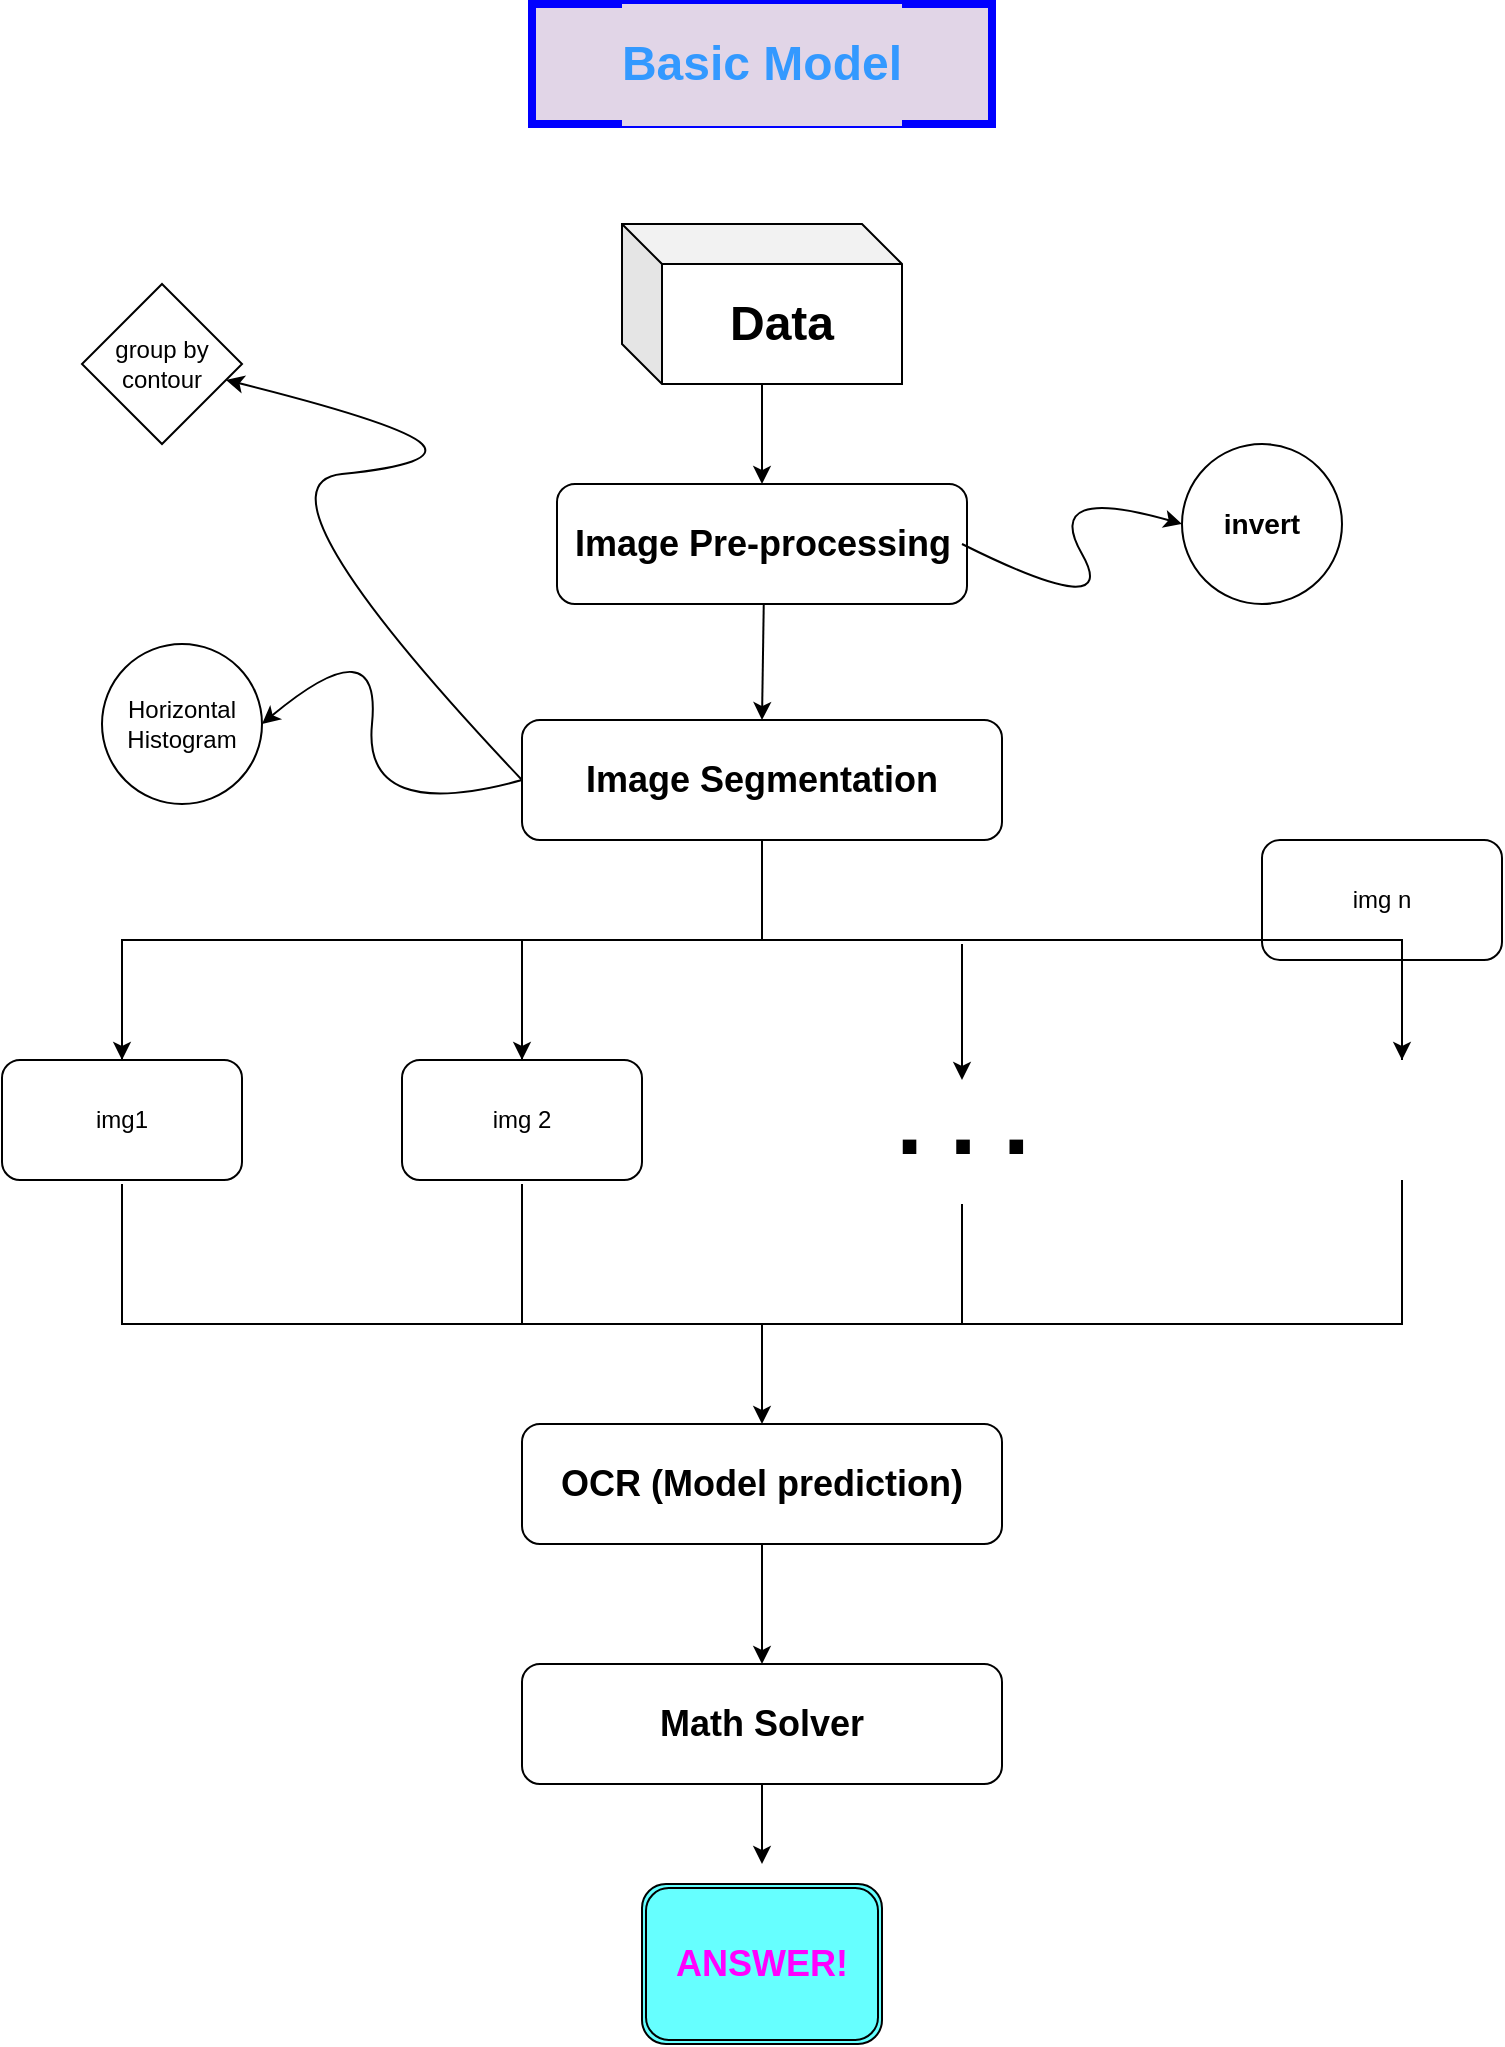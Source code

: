 <mxfile version="15.5.9" type="device"><diagram id="uxcq93h7VWjQ_e8clmhm" name="Page-1"><mxGraphModel dx="1635" dy="866" grid="1" gridSize="10" guides="1" tooltips="1" connect="1" arrows="1" fold="1" page="1" pageScale="1" pageWidth="850" pageHeight="1100" math="0" shadow="0"><root><mxCell id="0"/><mxCell id="1" parent="0"/><mxCell id="L4oeQ0pcztnb7jC02vPv-1" value="&lt;h1&gt;Data&lt;/h1&gt;" style="shape=cube;whiteSpace=wrap;html=1;boundedLbl=1;backgroundOutline=1;darkOpacity=0.05;darkOpacity2=0.1;" vertex="1" parent="1"><mxGeometry x="380" y="120" width="140" height="80" as="geometry"/></mxCell><mxCell id="L4oeQ0pcztnb7jC02vPv-3" value="&lt;h2&gt;Image Segmentation&lt;/h2&gt;" style="rounded=1;whiteSpace=wrap;html=1;" vertex="1" parent="1"><mxGeometry x="330" y="368" width="240" height="60" as="geometry"/></mxCell><mxCell id="L4oeQ0pcztnb7jC02vPv-5" value="img1" style="rounded=1;whiteSpace=wrap;html=1;" vertex="1" parent="1"><mxGeometry x="70" y="538" width="120" height="60" as="geometry"/></mxCell><mxCell id="L4oeQ0pcztnb7jC02vPv-7" value="img 2" style="rounded=1;whiteSpace=wrap;html=1;" vertex="1" parent="1"><mxGeometry x="270" y="538" width="120" height="60" as="geometry"/></mxCell><mxCell id="L4oeQ0pcztnb7jC02vPv-8" value="img n" style="rounded=1;whiteSpace=wrap;html=1;" vertex="1" parent="1"><mxGeometry x="700" y="428" width="120" height="60" as="geometry"/></mxCell><mxCell id="L4oeQ0pcztnb7jC02vPv-10" value="" style="endArrow=none;html=1;rounded=0;exitX=0.5;exitY=0;exitDx=0;exitDy=0;entryX=0.5;entryY=0;entryDx=0;entryDy=0;" edge="1" parent="1" source="L4oeQ0pcztnb7jC02vPv-5"><mxGeometry relative="1" as="geometry"><mxPoint x="350" y="608" as="sourcePoint"/><mxPoint x="770" y="538" as="targetPoint"/><Array as="points"><mxPoint x="130" y="478"/><mxPoint x="450" y="478"/><mxPoint x="770" y="478"/></Array></mxGeometry></mxCell><mxCell id="L4oeQ0pcztnb7jC02vPv-11" value="" style="endArrow=none;html=1;rounded=0;exitX=0.5;exitY=0;exitDx=0;exitDy=0;entryX=0.5;entryY=1;entryDx=0;entryDy=0;" edge="1" parent="1" source="L4oeQ0pcztnb7jC02vPv-7" target="L4oeQ0pcztnb7jC02vPv-3"><mxGeometry relative="1" as="geometry"><mxPoint x="450" y="558" as="sourcePoint"/><mxPoint x="610" y="558" as="targetPoint"/><Array as="points"><mxPoint x="330" y="478"/><mxPoint x="450" y="478"/></Array></mxGeometry></mxCell><mxCell id="L4oeQ0pcztnb7jC02vPv-14" value="" style="endArrow=classic;html=1;rounded=0;exitX=0.525;exitY=1.025;exitDx=0;exitDy=0;exitPerimeter=0;entryX=0.5;entryY=0;entryDx=0;entryDy=0;" edge="1" parent="1" target="L4oeQ0pcztnb7jC02vPv-3"><mxGeometry width="50" height="50" relative="1" as="geometry"><mxPoint x="450.875" y="310" as="sourcePoint"/><mxPoint x="590" y="618" as="targetPoint"/></mxGeometry></mxCell><mxCell id="L4oeQ0pcztnb7jC02vPv-15" value="" style="endArrow=classic;html=1;rounded=0;entryX=0.5;entryY=0;entryDx=0;entryDy=0;" edge="1" parent="1" target="L4oeQ0pcztnb7jC02vPv-5"><mxGeometry width="50" height="50" relative="1" as="geometry"><mxPoint x="130" y="478" as="sourcePoint"/><mxPoint x="620" y="538" as="targetPoint"/></mxGeometry></mxCell><mxCell id="L4oeQ0pcztnb7jC02vPv-16" value="" style="endArrow=classic;html=1;rounded=0;entryX=0.5;entryY=0;entryDx=0;entryDy=0;" edge="1" parent="1" target="L4oeQ0pcztnb7jC02vPv-7"><mxGeometry width="50" height="50" relative="1" as="geometry"><mxPoint x="330" y="478" as="sourcePoint"/><mxPoint x="680" y="558" as="targetPoint"/></mxGeometry></mxCell><mxCell id="L4oeQ0pcztnb7jC02vPv-17" value="" style="endArrow=classic;html=1;rounded=0;entryX=0.5;entryY=0;entryDx=0;entryDy=0;" edge="1" parent="1"><mxGeometry width="50" height="50" relative="1" as="geometry"><mxPoint x="770" y="478" as="sourcePoint"/><mxPoint x="770" y="538" as="targetPoint"/></mxGeometry></mxCell><mxCell id="L4oeQ0pcztnb7jC02vPv-18" value="&lt;h1&gt;. . .&lt;/h1&gt;" style="text;strokeColor=none;fillColor=none;html=1;fontSize=24;fontStyle=1;verticalAlign=middle;align=center;" vertex="1" parent="1"><mxGeometry x="500" y="548" width="100" height="40" as="geometry"/></mxCell><mxCell id="L4oeQ0pcztnb7jC02vPv-20" value="&lt;h2&gt;OCR (Model prediction)&lt;/h2&gt;" style="rounded=1;whiteSpace=wrap;html=1;" vertex="1" parent="1"><mxGeometry x="330" y="720" width="240" height="60" as="geometry"/></mxCell><mxCell id="L4oeQ0pcztnb7jC02vPv-21" value="&lt;h2&gt;Image Pre-processing&lt;/h2&gt;" style="rounded=1;whiteSpace=wrap;html=1;" vertex="1" parent="1"><mxGeometry x="347.5" y="250" width="205" height="60" as="geometry"/></mxCell><mxCell id="L4oeQ0pcztnb7jC02vPv-22" value="" style="endArrow=classic;html=1;rounded=0;exitX=0.5;exitY=1;exitDx=0;exitDy=0;exitPerimeter=0;" edge="1" parent="1" source="L4oeQ0pcztnb7jC02vPv-1" target="L4oeQ0pcztnb7jC02vPv-21"><mxGeometry width="50" height="50" relative="1" as="geometry"><mxPoint x="630" y="420" as="sourcePoint"/><mxPoint x="680" y="370" as="targetPoint"/></mxGeometry></mxCell><mxCell id="L4oeQ0pcztnb7jC02vPv-23" value="&lt;h3&gt;invert&lt;/h3&gt;" style="ellipse;whiteSpace=wrap;html=1;aspect=fixed;" vertex="1" parent="1"><mxGeometry x="660" y="230" width="80" height="80" as="geometry"/></mxCell><mxCell id="L4oeQ0pcztnb7jC02vPv-25" value="" style="curved=1;endArrow=classic;html=1;rounded=0;entryX=0;entryY=0.5;entryDx=0;entryDy=0;" edge="1" parent="1" target="L4oeQ0pcztnb7jC02vPv-23"><mxGeometry width="50" height="50" relative="1" as="geometry"><mxPoint x="550" y="280" as="sourcePoint"/><mxPoint x="670" y="300" as="targetPoint"/><Array as="points"><mxPoint x="630" y="320"/><mxPoint x="590" y="250"/></Array></mxGeometry></mxCell><mxCell id="L4oeQ0pcztnb7jC02vPv-26" value="Horizontal Histogram" style="ellipse;whiteSpace=wrap;html=1;aspect=fixed;" vertex="1" parent="1"><mxGeometry x="120" y="330" width="80" height="80" as="geometry"/></mxCell><mxCell id="L4oeQ0pcztnb7jC02vPv-28" value="" style="curved=1;endArrow=classic;html=1;rounded=0;exitX=0;exitY=0.5;exitDx=0;exitDy=0;entryX=1;entryY=0.5;entryDx=0;entryDy=0;" edge="1" parent="1" source="L4oeQ0pcztnb7jC02vPv-3" target="L4oeQ0pcztnb7jC02vPv-26"><mxGeometry width="50" height="50" relative="1" as="geometry"><mxPoint x="630" y="530" as="sourcePoint"/><mxPoint x="680" y="480" as="targetPoint"/><Array as="points"><mxPoint x="250" y="420"/><mxPoint x="260" y="320"/></Array></mxGeometry></mxCell><mxCell id="L4oeQ0pcztnb7jC02vPv-29" value="group by contour" style="rhombus;whiteSpace=wrap;html=1;" vertex="1" parent="1"><mxGeometry x="110" y="150" width="80" height="80" as="geometry"/></mxCell><mxCell id="L4oeQ0pcztnb7jC02vPv-31" value="" style="curved=1;endArrow=classic;html=1;rounded=0;exitX=0;exitY=0.5;exitDx=0;exitDy=0;" edge="1" parent="1" source="L4oeQ0pcztnb7jC02vPv-3" target="L4oeQ0pcztnb7jC02vPv-29"><mxGeometry width="50" height="50" relative="1" as="geometry"><mxPoint x="270" y="300" as="sourcePoint"/><mxPoint x="320" y="250" as="targetPoint"/><Array as="points"><mxPoint x="190" y="250"/><mxPoint x="290" y="240"/><mxPoint x="270" y="220"/></Array></mxGeometry></mxCell><mxCell id="L4oeQ0pcztnb7jC02vPv-32" value="" style="endArrow=none;html=1;rounded=0;entryX=0.5;entryY=1;entryDx=0;entryDy=0;" edge="1" parent="1"><mxGeometry width="50" height="50" relative="1" as="geometry"><mxPoint x="130" y="600" as="sourcePoint"/><mxPoint x="770" y="598" as="targetPoint"/><Array as="points"><mxPoint x="130" y="670"/><mxPoint x="450" y="670"/><mxPoint x="770" y="670"/></Array></mxGeometry></mxCell><mxCell id="L4oeQ0pcztnb7jC02vPv-33" value="" style="endArrow=classic;html=1;rounded=0;entryX=0.5;entryY=0;entryDx=0;entryDy=0;" edge="1" parent="1" target="L4oeQ0pcztnb7jC02vPv-20"><mxGeometry width="50" height="50" relative="1" as="geometry"><mxPoint x="450" y="670" as="sourcePoint"/><mxPoint x="680" y="540" as="targetPoint"/></mxGeometry></mxCell><mxCell id="L4oeQ0pcztnb7jC02vPv-34" value="" style="endArrow=none;html=1;rounded=0;" edge="1" parent="1"><mxGeometry width="50" height="50" relative="1" as="geometry"><mxPoint x="330" y="600" as="sourcePoint"/><mxPoint x="330" y="670" as="targetPoint"/></mxGeometry></mxCell><mxCell id="L4oeQ0pcztnb7jC02vPv-35" value="" style="endArrow=none;html=1;rounded=0;" edge="1" parent="1"><mxGeometry width="50" height="50" relative="1" as="geometry"><mxPoint x="550" y="670" as="sourcePoint"/><mxPoint x="550" y="610" as="targetPoint"/><Array as="points"><mxPoint x="550" y="640"/></Array></mxGeometry></mxCell><mxCell id="L4oeQ0pcztnb7jC02vPv-36" value="" style="endArrow=classic;html=1;rounded=0;" edge="1" parent="1" target="L4oeQ0pcztnb7jC02vPv-18"><mxGeometry width="50" height="50" relative="1" as="geometry"><mxPoint x="550" y="480" as="sourcePoint"/><mxPoint x="780" y="500" as="targetPoint"/></mxGeometry></mxCell><mxCell id="L4oeQ0pcztnb7jC02vPv-37" value="&lt;h2&gt;Math Solver&lt;/h2&gt;" style="rounded=1;whiteSpace=wrap;html=1;" vertex="1" parent="1"><mxGeometry x="330" y="840" width="240" height="60" as="geometry"/></mxCell><mxCell id="L4oeQ0pcztnb7jC02vPv-38" value="" style="endArrow=classic;html=1;rounded=0;exitX=0.5;exitY=1;exitDx=0;exitDy=0;" edge="1" parent="1" source="L4oeQ0pcztnb7jC02vPv-20" target="L4oeQ0pcztnb7jC02vPv-37"><mxGeometry width="50" height="50" relative="1" as="geometry"><mxPoint x="730" y="640" as="sourcePoint"/><mxPoint x="780" y="590" as="targetPoint"/></mxGeometry></mxCell><mxCell id="L4oeQ0pcztnb7jC02vPv-40" value="&lt;h2&gt;&lt;font color=&quot;#ff00ff&quot;&gt;ANSWER!&lt;/font&gt;&lt;/h2&gt;" style="shape=ext;double=1;rounded=1;whiteSpace=wrap;html=1;labelBackgroundColor=#66FFFF;fontColor=#3333FF;fillColor=#66FFFF;" vertex="1" parent="1"><mxGeometry x="390" y="950" width="120" height="80" as="geometry"/></mxCell><mxCell id="L4oeQ0pcztnb7jC02vPv-41" value="" style="endArrow=classic;html=1;rounded=0;fontColor=#FF00FF;exitX=0.5;exitY=1;exitDx=0;exitDy=0;" edge="1" parent="1" source="L4oeQ0pcztnb7jC02vPv-37"><mxGeometry width="50" height="50" relative="1" as="geometry"><mxPoint x="730" y="860" as="sourcePoint"/><mxPoint x="450" y="940" as="targetPoint"/></mxGeometry></mxCell><mxCell id="L4oeQ0pcztnb7jC02vPv-42" value="&lt;h1&gt;&lt;font color=&quot;#3399ff&quot;&gt;Basic Model&lt;/font&gt;&lt;/h1&gt;" style="rounded=0;whiteSpace=wrap;html=1;labelBackgroundColor=#E1D5E7;fillColor=#E1D5E7;strokeColor=#0000FF;strokeWidth=4;" vertex="1" parent="1"><mxGeometry x="335" y="10" width="230" height="60" as="geometry"/></mxCell></root></mxGraphModel></diagram></mxfile>